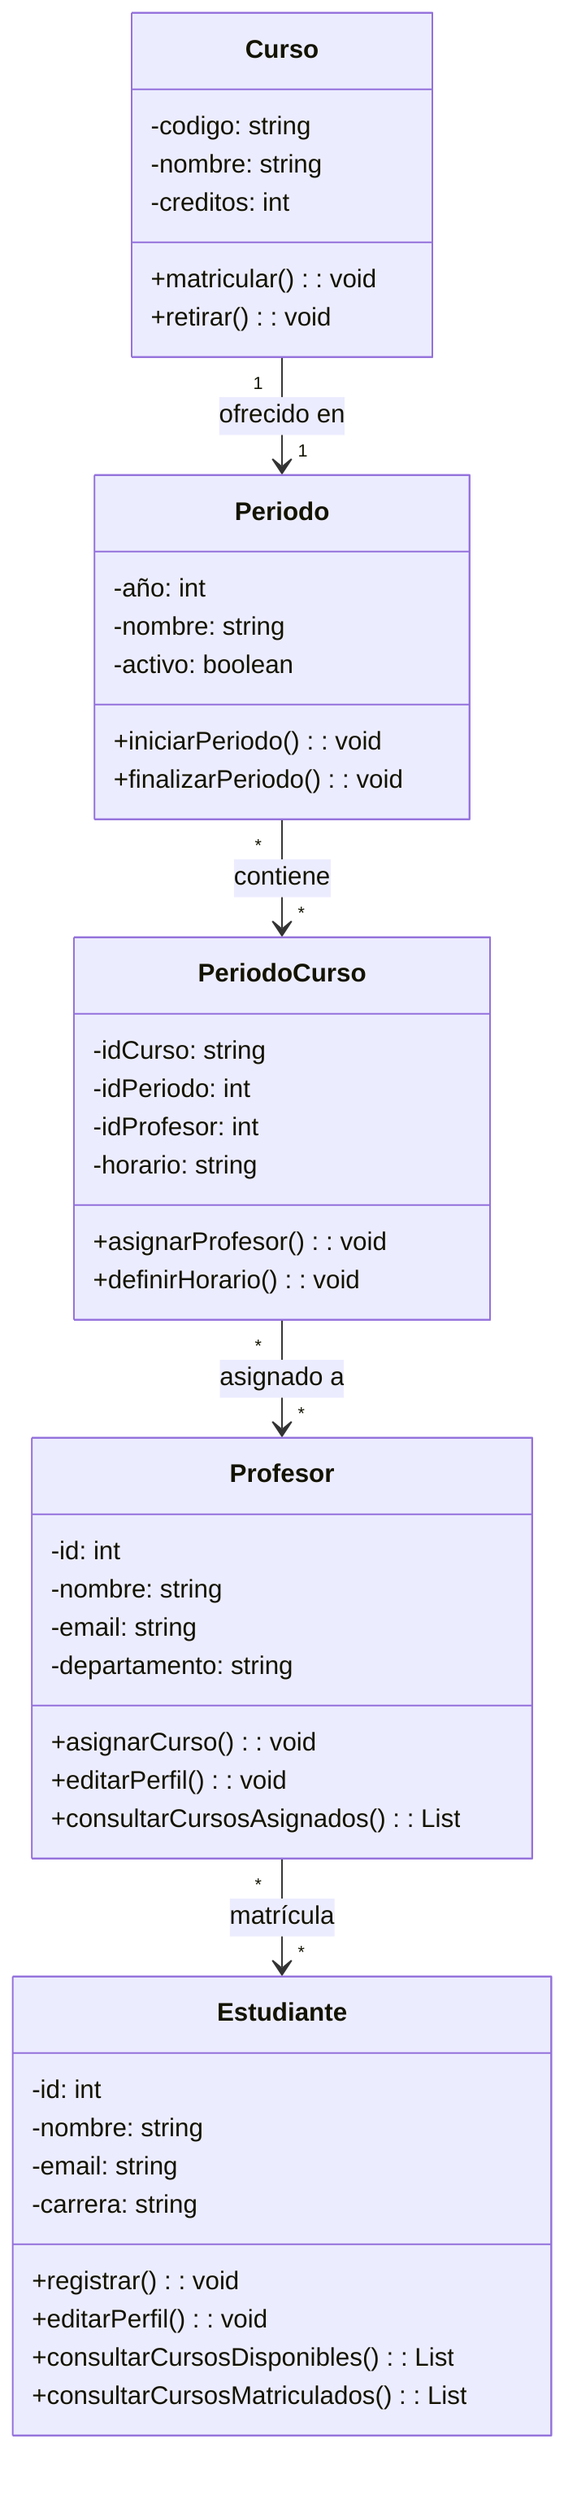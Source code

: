 classDiagram
    class Estudiante {
        -id: int
        -nombre: string
        -email: string
        -carrera: string
        +registrar(): void
        +editarPerfil(): void
        +consultarCursosDisponibles(): List<Curso>
        +consultarCursosMatriculados(): List<Curso>
    }
 
    class Curso {
        -codigo: string
        -nombre: string
        -creditos: int
        +matricular(): void
        +retirar(): void
    }

    class Periodo {
        -año: int
        -nombre: string
        -activo: boolean
        +iniciarPeriodo(): void
        +finalizarPeriodo(): void
    }
 
  class PeriodoCurso {
        -idCurso: string
        -idPeriodo: int
        -idProfesor: int
        -horario: string
        +asignarProfesor(): void
        +definirHorario(): void
    }

  class Profesor {
        -id: int
        -nombre: string
        -email: string
        -departamento: string
        +asignarCurso(): void
        +editarPerfil(): void
        +consultarCursosAsignados(): List<PeriodoCurso>
    }

    Curso "1" --> "1" Periodo : ofrecido en
    Periodo "*" --> "*" PeriodoCurso : contiene
    PeriodoCurso "*" --> "*" Profesor : asignado a
    Profesor "*" --> "*" Estudiante : matrícula